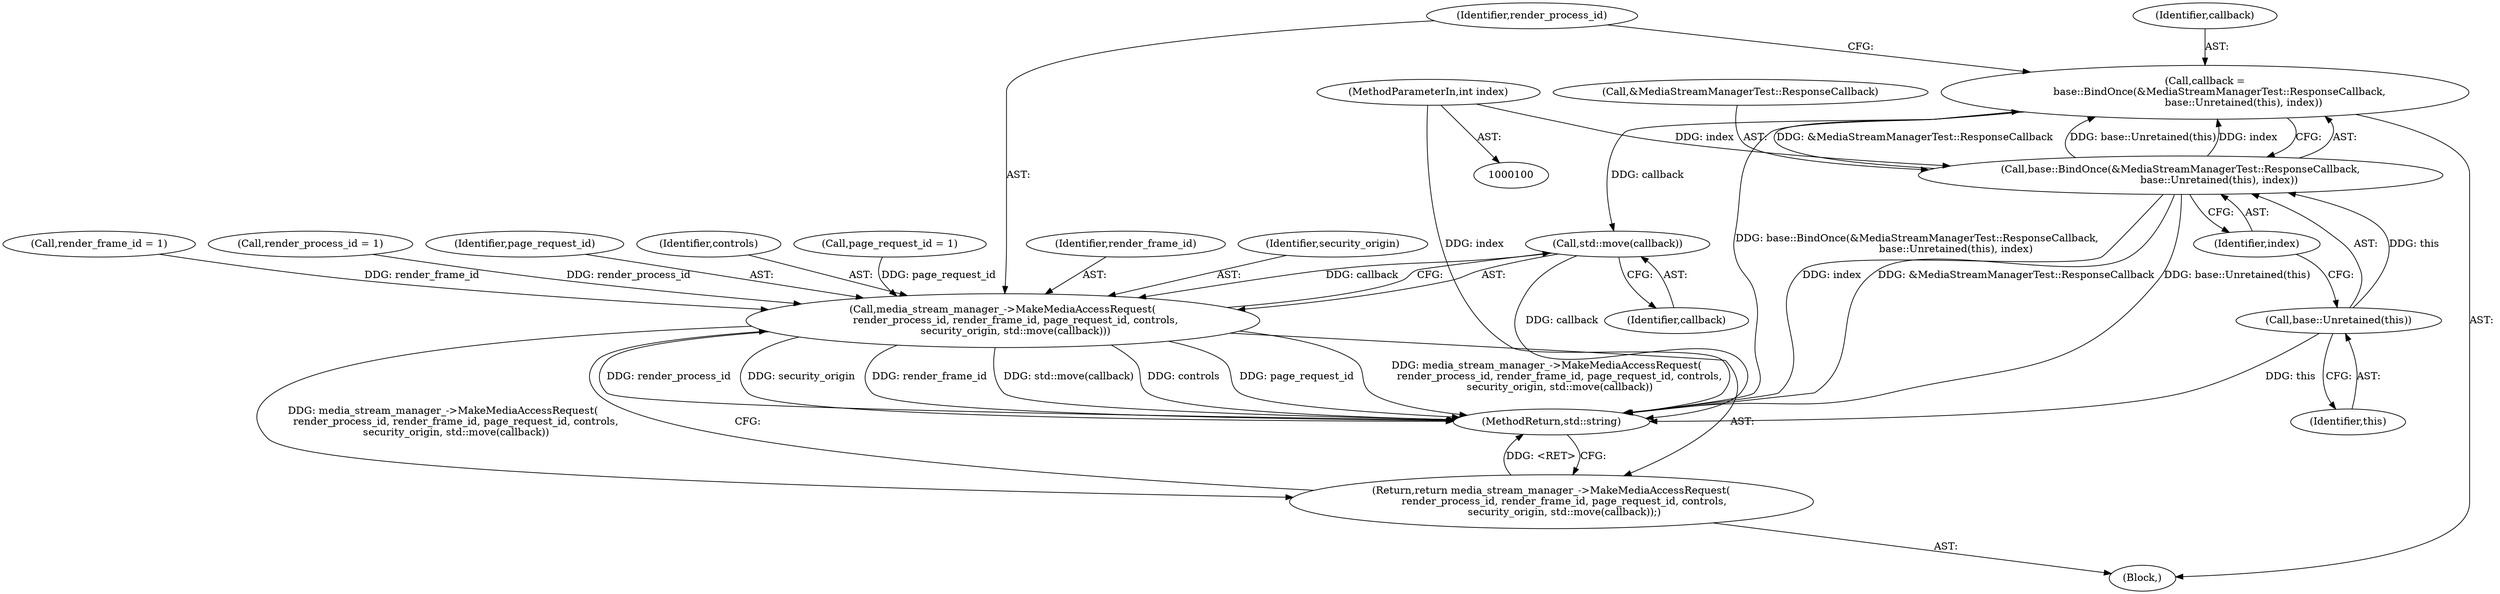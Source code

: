 digraph "1_Chrome_971548cdca2d4c0a6fedd3db0c94372c2a27eac3_17@API" {
"1000133" [label="(Call,std::move(callback))"];
"1000117" [label="(Call,callback =\n         base::BindOnce(&MediaStreamManagerTest::ResponseCallback,\n                        base::Unretained(this), index))"];
"1000119" [label="(Call,base::BindOnce(&MediaStreamManagerTest::ResponseCallback,\n                        base::Unretained(this), index))"];
"1000122" [label="(Call,base::Unretained(this))"];
"1000101" [label="(MethodParameterIn,int index)"];
"1000127" [label="(Call,media_stream_manager_->MakeMediaAccessRequest(\n        render_process_id, render_frame_id, page_request_id, controls,\n        security_origin, std::move(callback)))"];
"1000126" [label="(Return,return media_stream_manager_->MakeMediaAccessRequest(\n        render_process_id, render_frame_id, page_request_id, controls,\n        security_origin, std::move(callback));)"];
"1000118" [label="(Identifier,callback)"];
"1000130" [label="(Identifier,page_request_id)"];
"1000129" [label="(Identifier,render_frame_id)"];
"1000119" [label="(Call,base::BindOnce(&MediaStreamManagerTest::ResponseCallback,\n                        base::Unretained(this), index))"];
"1000120" [label="(Call,&MediaStreamManagerTest::ResponseCallback)"];
"1000132" [label="(Identifier,security_origin)"];
"1000134" [label="(Identifier,callback)"];
"1000122" [label="(Call,base::Unretained(this))"];
"1000108" [label="(Call,render_frame_id = 1)"];
"1000104" [label="(Call,render_process_id = 1)"];
"1000102" [label="(Block,)"];
"1000126" [label="(Return,return media_stream_manager_->MakeMediaAccessRequest(\n        render_process_id, render_frame_id, page_request_id, controls,\n        security_origin, std::move(callback));)"];
"1000117" [label="(Call,callback =\n         base::BindOnce(&MediaStreamManagerTest::ResponseCallback,\n                        base::Unretained(this), index))"];
"1000135" [label="(MethodReturn,std::string)"];
"1000124" [label="(Identifier,index)"];
"1000128" [label="(Identifier,render_process_id)"];
"1000123" [label="(Identifier,this)"];
"1000133" [label="(Call,std::move(callback))"];
"1000127" [label="(Call,media_stream_manager_->MakeMediaAccessRequest(\n        render_process_id, render_frame_id, page_request_id, controls,\n        security_origin, std::move(callback)))"];
"1000131" [label="(Identifier,controls)"];
"1000112" [label="(Call,page_request_id = 1)"];
"1000101" [label="(MethodParameterIn,int index)"];
"1000133" -> "1000127"  [label="AST: "];
"1000133" -> "1000134"  [label="CFG: "];
"1000134" -> "1000133"  [label="AST: "];
"1000127" -> "1000133"  [label="CFG: "];
"1000133" -> "1000135"  [label="DDG: callback"];
"1000133" -> "1000127"  [label="DDG: callback"];
"1000117" -> "1000133"  [label="DDG: callback"];
"1000117" -> "1000102"  [label="AST: "];
"1000117" -> "1000119"  [label="CFG: "];
"1000118" -> "1000117"  [label="AST: "];
"1000119" -> "1000117"  [label="AST: "];
"1000128" -> "1000117"  [label="CFG: "];
"1000117" -> "1000135"  [label="DDG: base::BindOnce(&MediaStreamManagerTest::ResponseCallback,\n                        base::Unretained(this), index)"];
"1000119" -> "1000117"  [label="DDG: &MediaStreamManagerTest::ResponseCallback"];
"1000119" -> "1000117"  [label="DDG: base::Unretained(this)"];
"1000119" -> "1000117"  [label="DDG: index"];
"1000119" -> "1000124"  [label="CFG: "];
"1000120" -> "1000119"  [label="AST: "];
"1000122" -> "1000119"  [label="AST: "];
"1000124" -> "1000119"  [label="AST: "];
"1000119" -> "1000135"  [label="DDG: base::Unretained(this)"];
"1000119" -> "1000135"  [label="DDG: &MediaStreamManagerTest::ResponseCallback"];
"1000119" -> "1000135"  [label="DDG: index"];
"1000122" -> "1000119"  [label="DDG: this"];
"1000101" -> "1000119"  [label="DDG: index"];
"1000122" -> "1000123"  [label="CFG: "];
"1000123" -> "1000122"  [label="AST: "];
"1000124" -> "1000122"  [label="CFG: "];
"1000122" -> "1000135"  [label="DDG: this"];
"1000101" -> "1000100"  [label="AST: "];
"1000101" -> "1000135"  [label="DDG: index"];
"1000127" -> "1000126"  [label="AST: "];
"1000128" -> "1000127"  [label="AST: "];
"1000129" -> "1000127"  [label="AST: "];
"1000130" -> "1000127"  [label="AST: "];
"1000131" -> "1000127"  [label="AST: "];
"1000132" -> "1000127"  [label="AST: "];
"1000126" -> "1000127"  [label="CFG: "];
"1000127" -> "1000135"  [label="DDG: page_request_id"];
"1000127" -> "1000135"  [label="DDG: media_stream_manager_->MakeMediaAccessRequest(\n        render_process_id, render_frame_id, page_request_id, controls,\n        security_origin, std::move(callback))"];
"1000127" -> "1000135"  [label="DDG: render_process_id"];
"1000127" -> "1000135"  [label="DDG: security_origin"];
"1000127" -> "1000135"  [label="DDG: render_frame_id"];
"1000127" -> "1000135"  [label="DDG: std::move(callback)"];
"1000127" -> "1000135"  [label="DDG: controls"];
"1000127" -> "1000126"  [label="DDG: media_stream_manager_->MakeMediaAccessRequest(\n        render_process_id, render_frame_id, page_request_id, controls,\n        security_origin, std::move(callback))"];
"1000104" -> "1000127"  [label="DDG: render_process_id"];
"1000108" -> "1000127"  [label="DDG: render_frame_id"];
"1000112" -> "1000127"  [label="DDG: page_request_id"];
"1000126" -> "1000102"  [label="AST: "];
"1000135" -> "1000126"  [label="CFG: "];
"1000126" -> "1000135"  [label="DDG: <RET>"];
}
